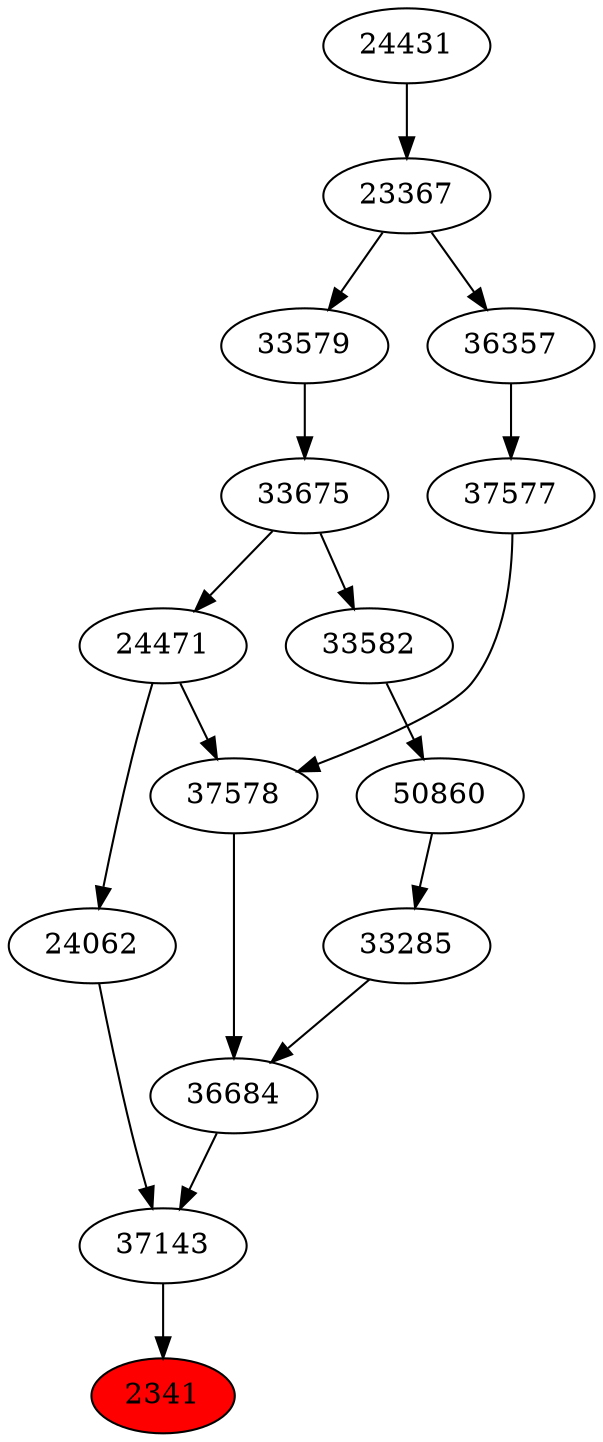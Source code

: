 strict digraph{ 
2341 [label="2341" fillcolor=red style=filled]
37143 -> 2341
37143 [label="37143"]
36684 -> 37143
24062 -> 37143
36684 [label="36684"]
33285 -> 36684
37578 -> 36684
24062 [label="24062"]
24471 -> 24062
33285 [label="33285"]
50860 -> 33285
37578 [label="37578"]
24471 -> 37578
37577 -> 37578
24471 [label="24471"]
33675 -> 24471
50860 [label="50860"]
33582 -> 50860
37577 [label="37577"]
36357 -> 37577
33675 [label="33675"]
33579 -> 33675
33582 [label="33582"]
33675 -> 33582
36357 [label="36357"]
23367 -> 36357
33579 [label="33579"]
23367 -> 33579
23367 [label="23367"]
24431 -> 23367
24431 [label="24431"]
}